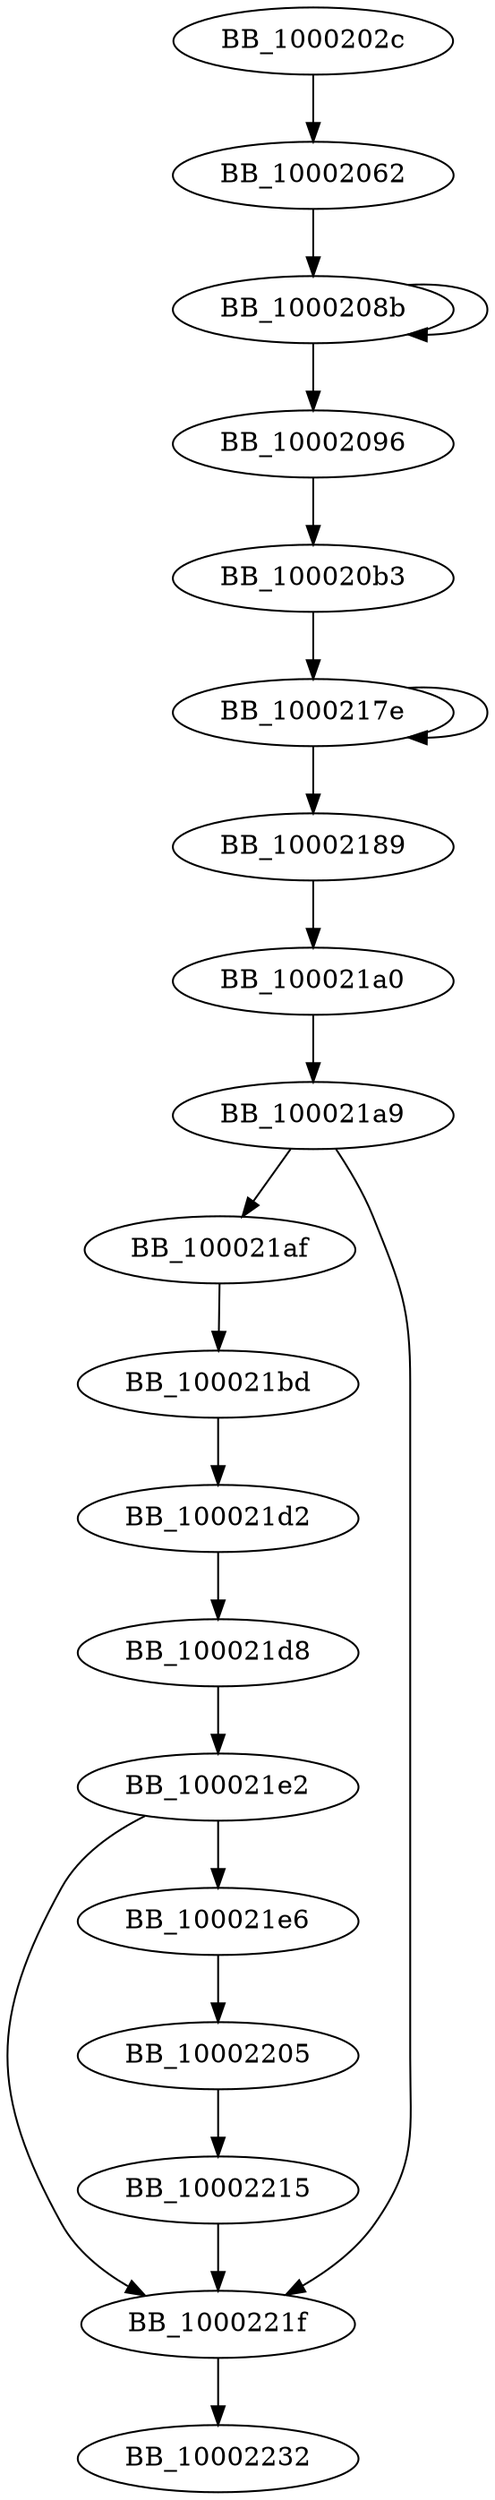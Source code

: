DiGraph sub_1000202C{
BB_1000202c->BB_10002062
BB_10002062->BB_1000208b
BB_1000208b->BB_1000208b
BB_1000208b->BB_10002096
BB_10002096->BB_100020b3
BB_100020b3->BB_1000217e
BB_1000217e->BB_1000217e
BB_1000217e->BB_10002189
BB_10002189->BB_100021a0
BB_100021a0->BB_100021a9
BB_100021a9->BB_100021af
BB_100021a9->BB_1000221f
BB_100021af->BB_100021bd
BB_100021bd->BB_100021d2
BB_100021d2->BB_100021d8
BB_100021d8->BB_100021e2
BB_100021e2->BB_100021e6
BB_100021e2->BB_1000221f
BB_100021e6->BB_10002205
BB_10002205->BB_10002215
BB_10002215->BB_1000221f
BB_1000221f->BB_10002232
}
